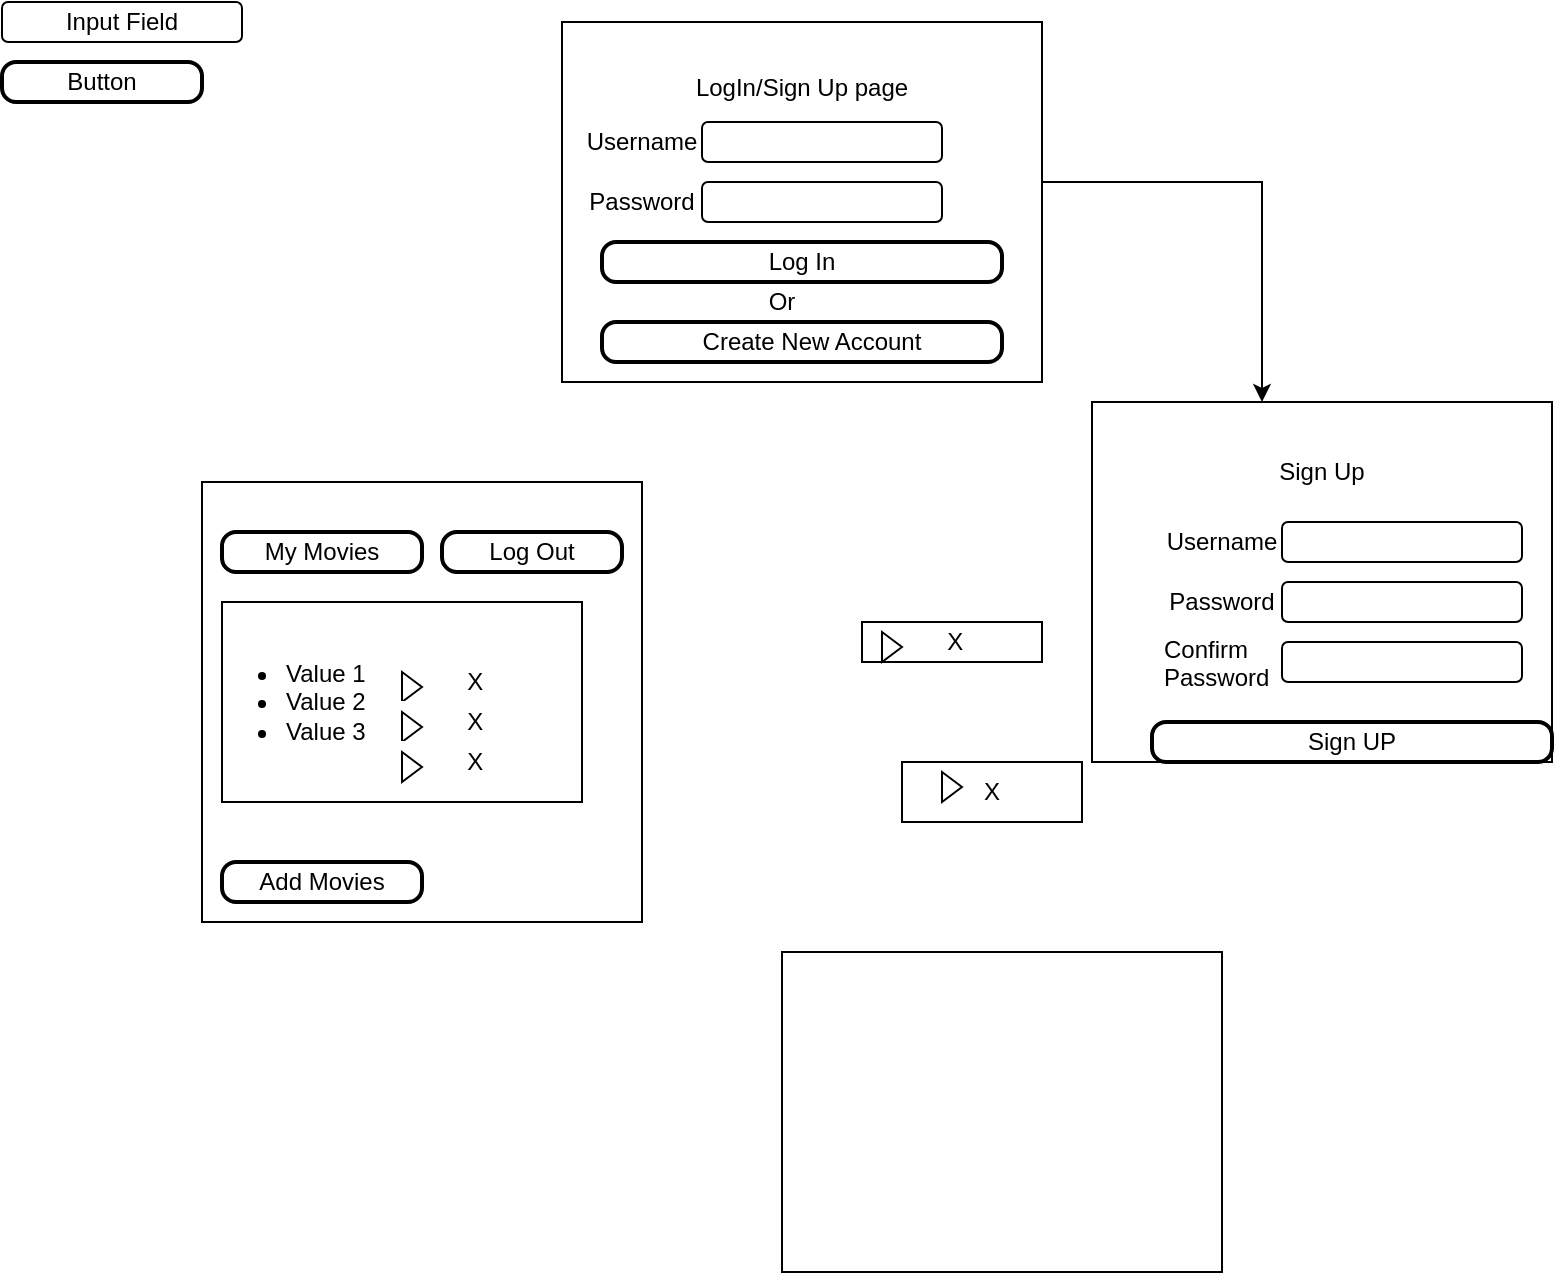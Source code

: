 <mxfile version="15.4.1" type="github">
  <diagram id="rgyK8mg88xuO2XdMJRPq" name="Page-1">
    <mxGraphModel dx="942" dy="674" grid="1" gridSize="10" guides="1" tooltips="1" connect="1" arrows="1" fold="1" page="1" pageScale="1" pageWidth="827" pageHeight="1169" math="0" shadow="0">
      <root>
        <mxCell id="0" />
        <mxCell id="1" parent="0" />
        <mxCell id="JeRUma0UxZ9L4VUVmETL-1" value="LogIn/Sign Up page&lt;br&gt;&lt;br&gt;&lt;br&gt;&lt;br&gt;&lt;br&gt;&lt;br&gt;&lt;br&gt;&lt;br&gt;&lt;br&gt;" style="rounded=0;whiteSpace=wrap;html=1;" parent="1" vertex="1">
          <mxGeometry x="300" y="40" width="240" height="180" as="geometry" />
        </mxCell>
        <mxCell id="JeRUma0UxZ9L4VUVmETL-2" value="" style="rounded=0;whiteSpace=wrap;html=1;" parent="1" vertex="1">
          <mxGeometry x="565" y="230" width="230" height="180" as="geometry" />
        </mxCell>
        <mxCell id="JeRUma0UxZ9L4VUVmETL-3" value="" style="rounded=0;whiteSpace=wrap;html=1;" parent="1" vertex="1">
          <mxGeometry x="120" y="270" width="220" height="220" as="geometry" />
        </mxCell>
        <mxCell id="JeRUma0UxZ9L4VUVmETL-4" value="" style="rounded=0;whiteSpace=wrap;html=1;" parent="1" vertex="1">
          <mxGeometry x="410" y="505" width="220" height="160" as="geometry" />
        </mxCell>
        <mxCell id="JeRUma0UxZ9L4VUVmETL-5" value="Password" style="text;html=1;strokeColor=none;fillColor=none;align=center;verticalAlign=middle;whiteSpace=wrap;rounded=0;" parent="1" vertex="1">
          <mxGeometry x="310" y="115" width="60" height="30" as="geometry" />
        </mxCell>
        <mxCell id="JeRUma0UxZ9L4VUVmETL-6" value="" style="rounded=1;whiteSpace=wrap;html=1;" parent="1" vertex="1">
          <mxGeometry x="370" y="90" width="120" height="20" as="geometry" />
        </mxCell>
        <mxCell id="JeRUma0UxZ9L4VUVmETL-7" value="" style="rounded=1;whiteSpace=wrap;html=1;" parent="1" vertex="1">
          <mxGeometry x="370" y="120" width="120" height="20" as="geometry" />
        </mxCell>
        <mxCell id="JeRUma0UxZ9L4VUVmETL-8" value="Username" style="text;html=1;strokeColor=none;fillColor=none;align=center;verticalAlign=middle;whiteSpace=wrap;rounded=0;" parent="1" vertex="1">
          <mxGeometry x="310" y="85" width="60" height="30" as="geometry" />
        </mxCell>
        <mxCell id="JeRUma0UxZ9L4VUVmETL-10" value="" style="rounded=1;whiteSpace=wrap;html=1;absoluteArcSize=1;arcSize=14;strokeWidth=2;" parent="1" vertex="1">
          <mxGeometry x="320" y="150" width="200" height="20" as="geometry" />
        </mxCell>
        <mxCell id="JeRUma0UxZ9L4VUVmETL-11" value="Log In" style="text;html=1;strokeColor=none;fillColor=none;align=center;verticalAlign=middle;whiteSpace=wrap;rounded=0;" parent="1" vertex="1">
          <mxGeometry x="390" y="145" width="60" height="30" as="geometry" />
        </mxCell>
        <mxCell id="JeRUma0UxZ9L4VUVmETL-12" value="Or" style="text;html=1;strokeColor=none;fillColor=none;align=center;verticalAlign=middle;whiteSpace=wrap;rounded=0;" parent="1" vertex="1">
          <mxGeometry x="380" y="170" width="60" height="20" as="geometry" />
        </mxCell>
        <mxCell id="JeRUma0UxZ9L4VUVmETL-14" value="" style="rounded=1;whiteSpace=wrap;html=1;absoluteArcSize=1;arcSize=14;strokeWidth=2;" parent="1" vertex="1">
          <mxGeometry x="320" y="190" width="200" height="20" as="geometry" />
        </mxCell>
        <mxCell id="JeRUma0UxZ9L4VUVmETL-15" value="Create New Account" style="text;html=1;strokeColor=none;fillColor=none;align=center;verticalAlign=middle;whiteSpace=wrap;rounded=0;" parent="1" vertex="1">
          <mxGeometry x="340" y="185" width="170" height="30" as="geometry" />
        </mxCell>
        <mxCell id="JeRUma0UxZ9L4VUVmETL-17" value="Sign Up" style="text;html=1;strokeColor=none;fillColor=none;align=center;verticalAlign=middle;whiteSpace=wrap;rounded=0;" parent="1" vertex="1">
          <mxGeometry x="650" y="250" width="60" height="30" as="geometry" />
        </mxCell>
        <mxCell id="JeRUma0UxZ9L4VUVmETL-19" value="" style="rounded=1;whiteSpace=wrap;html=1;" parent="1" vertex="1">
          <mxGeometry x="660" y="290" width="120" height="20" as="geometry" />
        </mxCell>
        <mxCell id="JeRUma0UxZ9L4VUVmETL-20" value="Username" style="text;html=1;strokeColor=none;fillColor=none;align=center;verticalAlign=middle;whiteSpace=wrap;rounded=0;" parent="1" vertex="1">
          <mxGeometry x="600" y="285" width="60" height="30" as="geometry" />
        </mxCell>
        <mxCell id="JeRUma0UxZ9L4VUVmETL-21" value="" style="rounded=1;whiteSpace=wrap;html=1;" parent="1" vertex="1">
          <mxGeometry x="660" y="320" width="120" height="20" as="geometry" />
        </mxCell>
        <mxCell id="JeRUma0UxZ9L4VUVmETL-22" value="Password" style="text;html=1;strokeColor=none;fillColor=none;align=center;verticalAlign=middle;whiteSpace=wrap;rounded=0;" parent="1" vertex="1">
          <mxGeometry x="600" y="315" width="60" height="30" as="geometry" />
        </mxCell>
        <mxCell id="JeRUma0UxZ9L4VUVmETL-23" value="Sign UP" style="rounded=1;whiteSpace=wrap;html=1;absoluteArcSize=1;arcSize=14;strokeWidth=2;" parent="1" vertex="1">
          <mxGeometry x="595" y="390" width="200" height="20" as="geometry" />
        </mxCell>
        <mxCell id="JeRUma0UxZ9L4VUVmETL-25" value="Confirm&lt;br&gt;Password" style="text;whiteSpace=wrap;html=1;" parent="1" vertex="1">
          <mxGeometry x="599" y="340" width="80" height="30" as="geometry" />
        </mxCell>
        <mxCell id="JeRUma0UxZ9L4VUVmETL-26" value="" style="rounded=1;whiteSpace=wrap;html=1;" parent="1" vertex="1">
          <mxGeometry x="660" y="350" width="120" height="20" as="geometry" />
        </mxCell>
        <mxCell id="hGfINej10yP00hQ_XD_E-1" value="" style="endArrow=classic;html=1;rounded=0;edgeStyle=orthogonalEdgeStyle;" edge="1" parent="1">
          <mxGeometry width="50" height="50" relative="1" as="geometry">
            <mxPoint x="540" y="120" as="sourcePoint" />
            <mxPoint x="650" y="230" as="targetPoint" />
            <Array as="points">
              <mxPoint x="650" y="120" />
            </Array>
          </mxGeometry>
        </mxCell>
        <mxCell id="hGfINej10yP00hQ_XD_E-2" value="My Movies" style="rounded=1;whiteSpace=wrap;html=1;absoluteArcSize=1;arcSize=14;strokeWidth=2;" vertex="1" parent="1">
          <mxGeometry x="130" y="295" width="100" height="20" as="geometry" />
        </mxCell>
        <mxCell id="hGfINej10yP00hQ_XD_E-3" value="Log Out" style="rounded=1;whiteSpace=wrap;html=1;absoluteArcSize=1;arcSize=15;strokeWidth=2;" vertex="1" parent="1">
          <mxGeometry x="240" y="295" width="90" height="20" as="geometry" />
        </mxCell>
        <mxCell id="hGfINej10yP00hQ_XD_E-4" value="Button" style="rounded=1;whiteSpace=wrap;html=1;absoluteArcSize=1;arcSize=14;strokeWidth=2;" vertex="1" parent="1">
          <mxGeometry x="20" y="60" width="100" height="20" as="geometry" />
        </mxCell>
        <mxCell id="hGfINej10yP00hQ_XD_E-7" value="Input Field" style="rounded=1;whiteSpace=wrap;html=1;" vertex="1" parent="1">
          <mxGeometry x="20" y="30" width="120" height="20" as="geometry" />
        </mxCell>
        <mxCell id="hGfINej10yP00hQ_XD_E-12" value="Add Movies" style="rounded=1;whiteSpace=wrap;html=1;absoluteArcSize=1;arcSize=14;strokeWidth=2;" vertex="1" parent="1">
          <mxGeometry x="130" y="460" width="100" height="20" as="geometry" />
        </mxCell>
        <mxCell id="hGfINej10yP00hQ_XD_E-13" value="" style="rounded=0;whiteSpace=wrap;html=1;" vertex="1" parent="1">
          <mxGeometry x="130" y="330" width="180" height="100" as="geometry" />
        </mxCell>
        <mxCell id="hGfINej10yP00hQ_XD_E-14" value="&lt;ul&gt;&lt;li&gt;Value 1&lt;/li&gt;&lt;li&gt;Value 2&lt;/li&gt;&lt;li&gt;Value 3&lt;/li&gt;&lt;/ul&gt;" style="text;strokeColor=none;fillColor=none;html=1;whiteSpace=wrap;verticalAlign=middle;overflow=hidden;" vertex="1" parent="1">
          <mxGeometry x="120" y="340" width="100" height="80" as="geometry" />
        </mxCell>
        <mxCell id="hGfINej10yP00hQ_XD_E-19" value="&lt;span style=&quot;white-space: pre&quot;&gt;	&lt;/span&gt;X" style="html=1;whiteSpace=wrap;container=1;recursiveResize=0;collapsible=0;" vertex="1" parent="1">
          <mxGeometry x="450" y="340" width="90" height="20" as="geometry" />
        </mxCell>
        <mxCell id="hGfINej10yP00hQ_XD_E-20" value="" style="triangle;html=1;whiteSpace=wrap;" vertex="1" parent="hGfINej10yP00hQ_XD_E-19">
          <mxGeometry x="10" y="5" width="10" height="15" as="geometry" />
        </mxCell>
        <mxCell id="hGfINej10yP00hQ_XD_E-21" value="X" style="html=1;whiteSpace=wrap;container=1;recursiveResize=0;collapsible=0;" vertex="1" parent="1">
          <mxGeometry x="470" y="410" width="90" height="30" as="geometry" />
        </mxCell>
        <mxCell id="hGfINej10yP00hQ_XD_E-22" value="" style="triangle;html=1;whiteSpace=wrap;" vertex="1" parent="hGfINej10yP00hQ_XD_E-21">
          <mxGeometry x="20" y="5" width="10" height="15" as="geometry" />
        </mxCell>
        <mxCell id="hGfINej10yP00hQ_XD_E-24" value="&lt;span style=&quot;white-space: pre&quot;&gt;	&lt;/span&gt;X" style="html=1;whiteSpace=wrap;container=1;recursiveResize=0;collapsible=0;strokeColor=#FFFFFF;" vertex="1" parent="1">
          <mxGeometry x="210" y="360" width="90" height="20" as="geometry" />
        </mxCell>
        <mxCell id="hGfINej10yP00hQ_XD_E-25" value="" style="triangle;html=1;whiteSpace=wrap;" vertex="1" parent="hGfINej10yP00hQ_XD_E-24">
          <mxGeometry x="10" y="5" width="10" height="15" as="geometry" />
        </mxCell>
        <mxCell id="hGfINej10yP00hQ_XD_E-26" value="&lt;span style=&quot;white-space: pre&quot;&gt;	&lt;/span&gt;X" style="html=1;whiteSpace=wrap;container=1;recursiveResize=0;collapsible=0;strokeColor=#FFFFFF;" vertex="1" parent="1">
          <mxGeometry x="210" y="380" width="90" height="20" as="geometry" />
        </mxCell>
        <mxCell id="hGfINej10yP00hQ_XD_E-27" value="" style="triangle;html=1;whiteSpace=wrap;" vertex="1" parent="hGfINej10yP00hQ_XD_E-26">
          <mxGeometry x="10" y="5" width="10" height="15" as="geometry" />
        </mxCell>
        <mxCell id="hGfINej10yP00hQ_XD_E-32" value="&lt;span style=&quot;white-space: pre&quot;&gt;	&lt;/span&gt;X" style="html=1;whiteSpace=wrap;container=1;recursiveResize=0;collapsible=0;strokeColor=#FFFFFF;" vertex="1" parent="1">
          <mxGeometry x="210" y="400" width="90" height="20" as="geometry" />
        </mxCell>
        <mxCell id="hGfINej10yP00hQ_XD_E-33" value="" style="triangle;html=1;whiteSpace=wrap;" vertex="1" parent="hGfINej10yP00hQ_XD_E-32">
          <mxGeometry x="10" y="5" width="10" height="15" as="geometry" />
        </mxCell>
      </root>
    </mxGraphModel>
  </diagram>
</mxfile>
